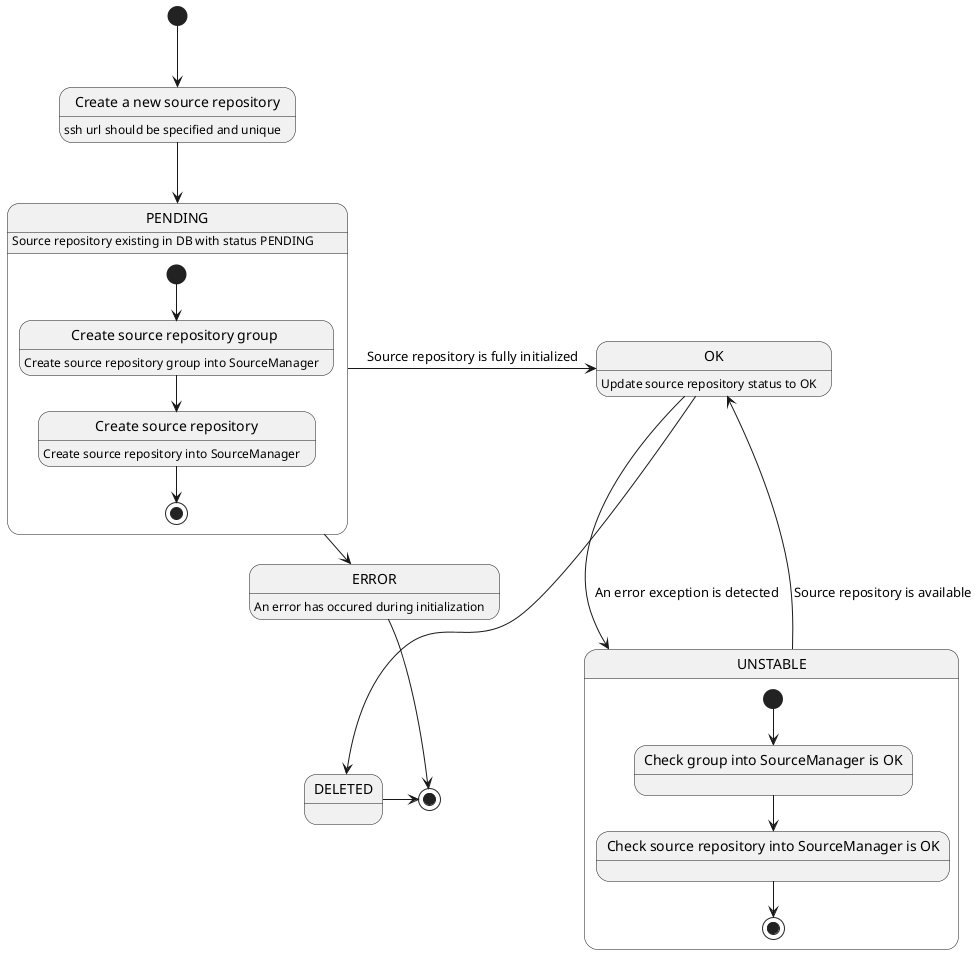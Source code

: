 @startuml
state "Create a new source repository" as insertSourceRepository : ssh url should be specified and unique
[*] --> insertSourceRepository
insertSourceRepository --> PENDING
PENDING : Source repository existing in DB with status PENDING
ERROR : An error has occured during initialization
state PENDING {
    state "Create source repository group " as createRepositoryGroup : Create source repository group into SourceManager
    state "Create source repository" as createRepository : Create source repository into SourceManager
    [*] --> createRepositoryGroup
    createRepositoryGroup --> createRepository
    createRepository --> [*]
}
ERROR -> [*]
PENDING -> OK : Source repository is fully initialized
PENDING -> ERROR
OK : Update source repository status to OK
OK --> UNSTABLE : An error exception is detected
state UNSTABLE {
    state "Check group into SourceManager is OK" as checkGroup
    state "Check source repository into SourceManager is OK" as checkSourceRepository
    [*] --> checkGroup
    checkGroup --> checkSourceRepository
    checkSourceRepository --> [*]
}
UNSTABLE -> OK : Source repository is available
OK --> DELETED
DELETED -> [*]

@enduml
